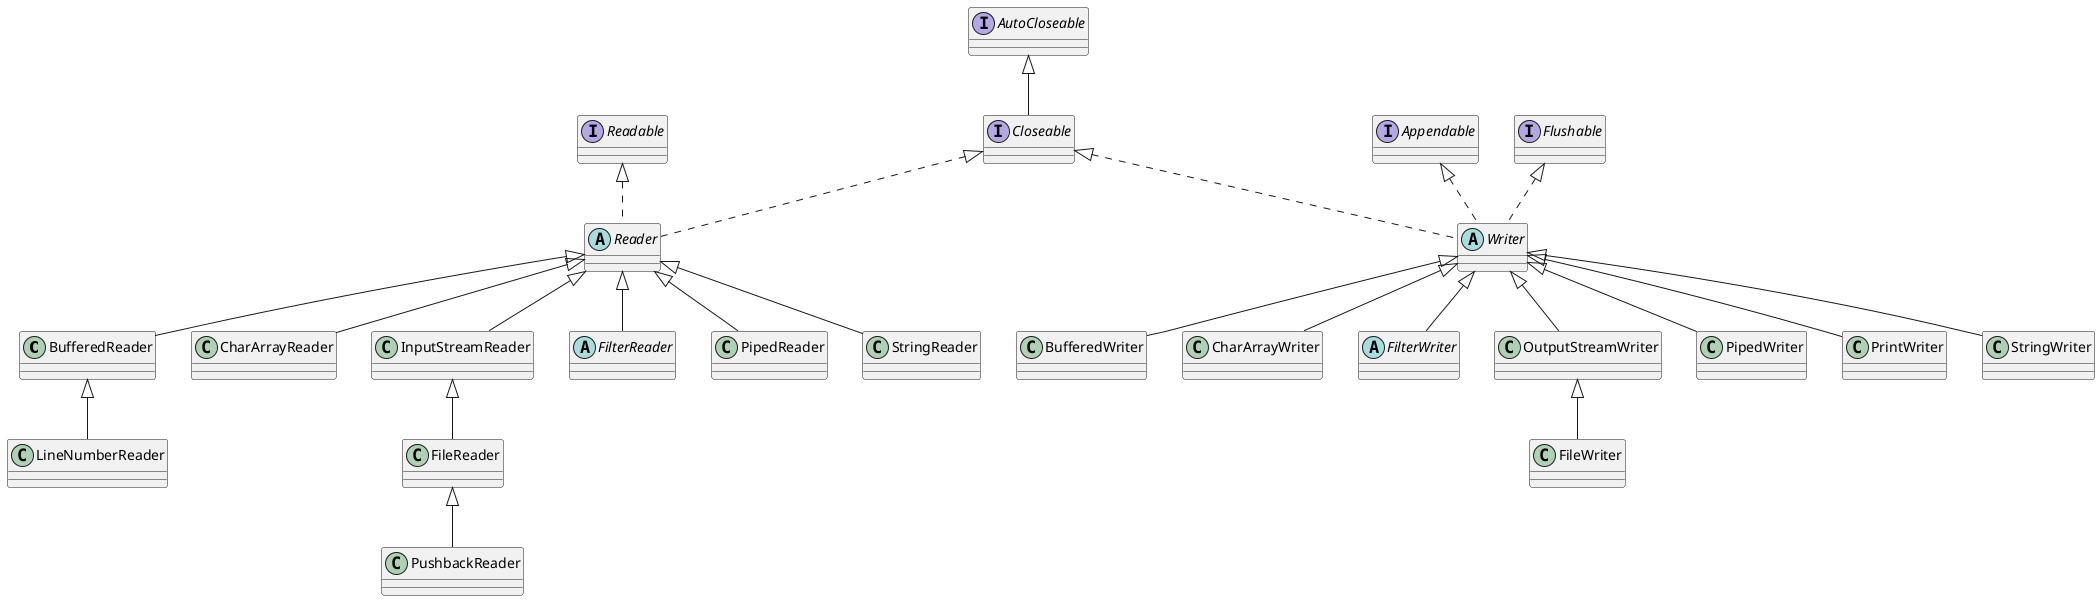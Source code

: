 @startuml

class BufferedReader
abstract Reader
interface Readable
interface Closeable
interface AutoCloseable
class BufferedWriter
abstract Writer
interface Appendable
interface Flushable
class CharArrayReader
class CharArrayWriter
class InputStreamReader
class FileReader
abstract FilterReader
abstract FilterWriter
class OutputStreamWriter
class FileWriter
class LineNumberReader
class PipedReader
class PipedWriter
class PrintWriter
class PushbackReader
class StringReader
class StringWriter

Reader <|-- BufferedReader
Readable <|.. Reader
Closeable <|.. Reader
AutoCloseable <|-- Closeable
Writer <|-- BufferedWriter
Appendable <|.. Writer
Flushable <|.. Writer
Closeable <|.. Writer
Reader <|-- CharArrayReader
Writer <|-- CharArrayWriter
Reader <|-- InputStreamReader
InputStreamReader <|-- FileReader
Reader <|-- FilterReader
Writer <|-- FilterWriter
OutputStreamWriter <|-- FileWriter
Writer <|-- OutputStreamWriter
BufferedReader <|-- LineNumberReader
Reader <|-- PipedReader
Writer <|-- PipedWriter
Writer <|-- PrintWriter
FileReader <|-- PushbackReader
Reader <|-- StringReader
Writer <|-- StringWriter

@enduml